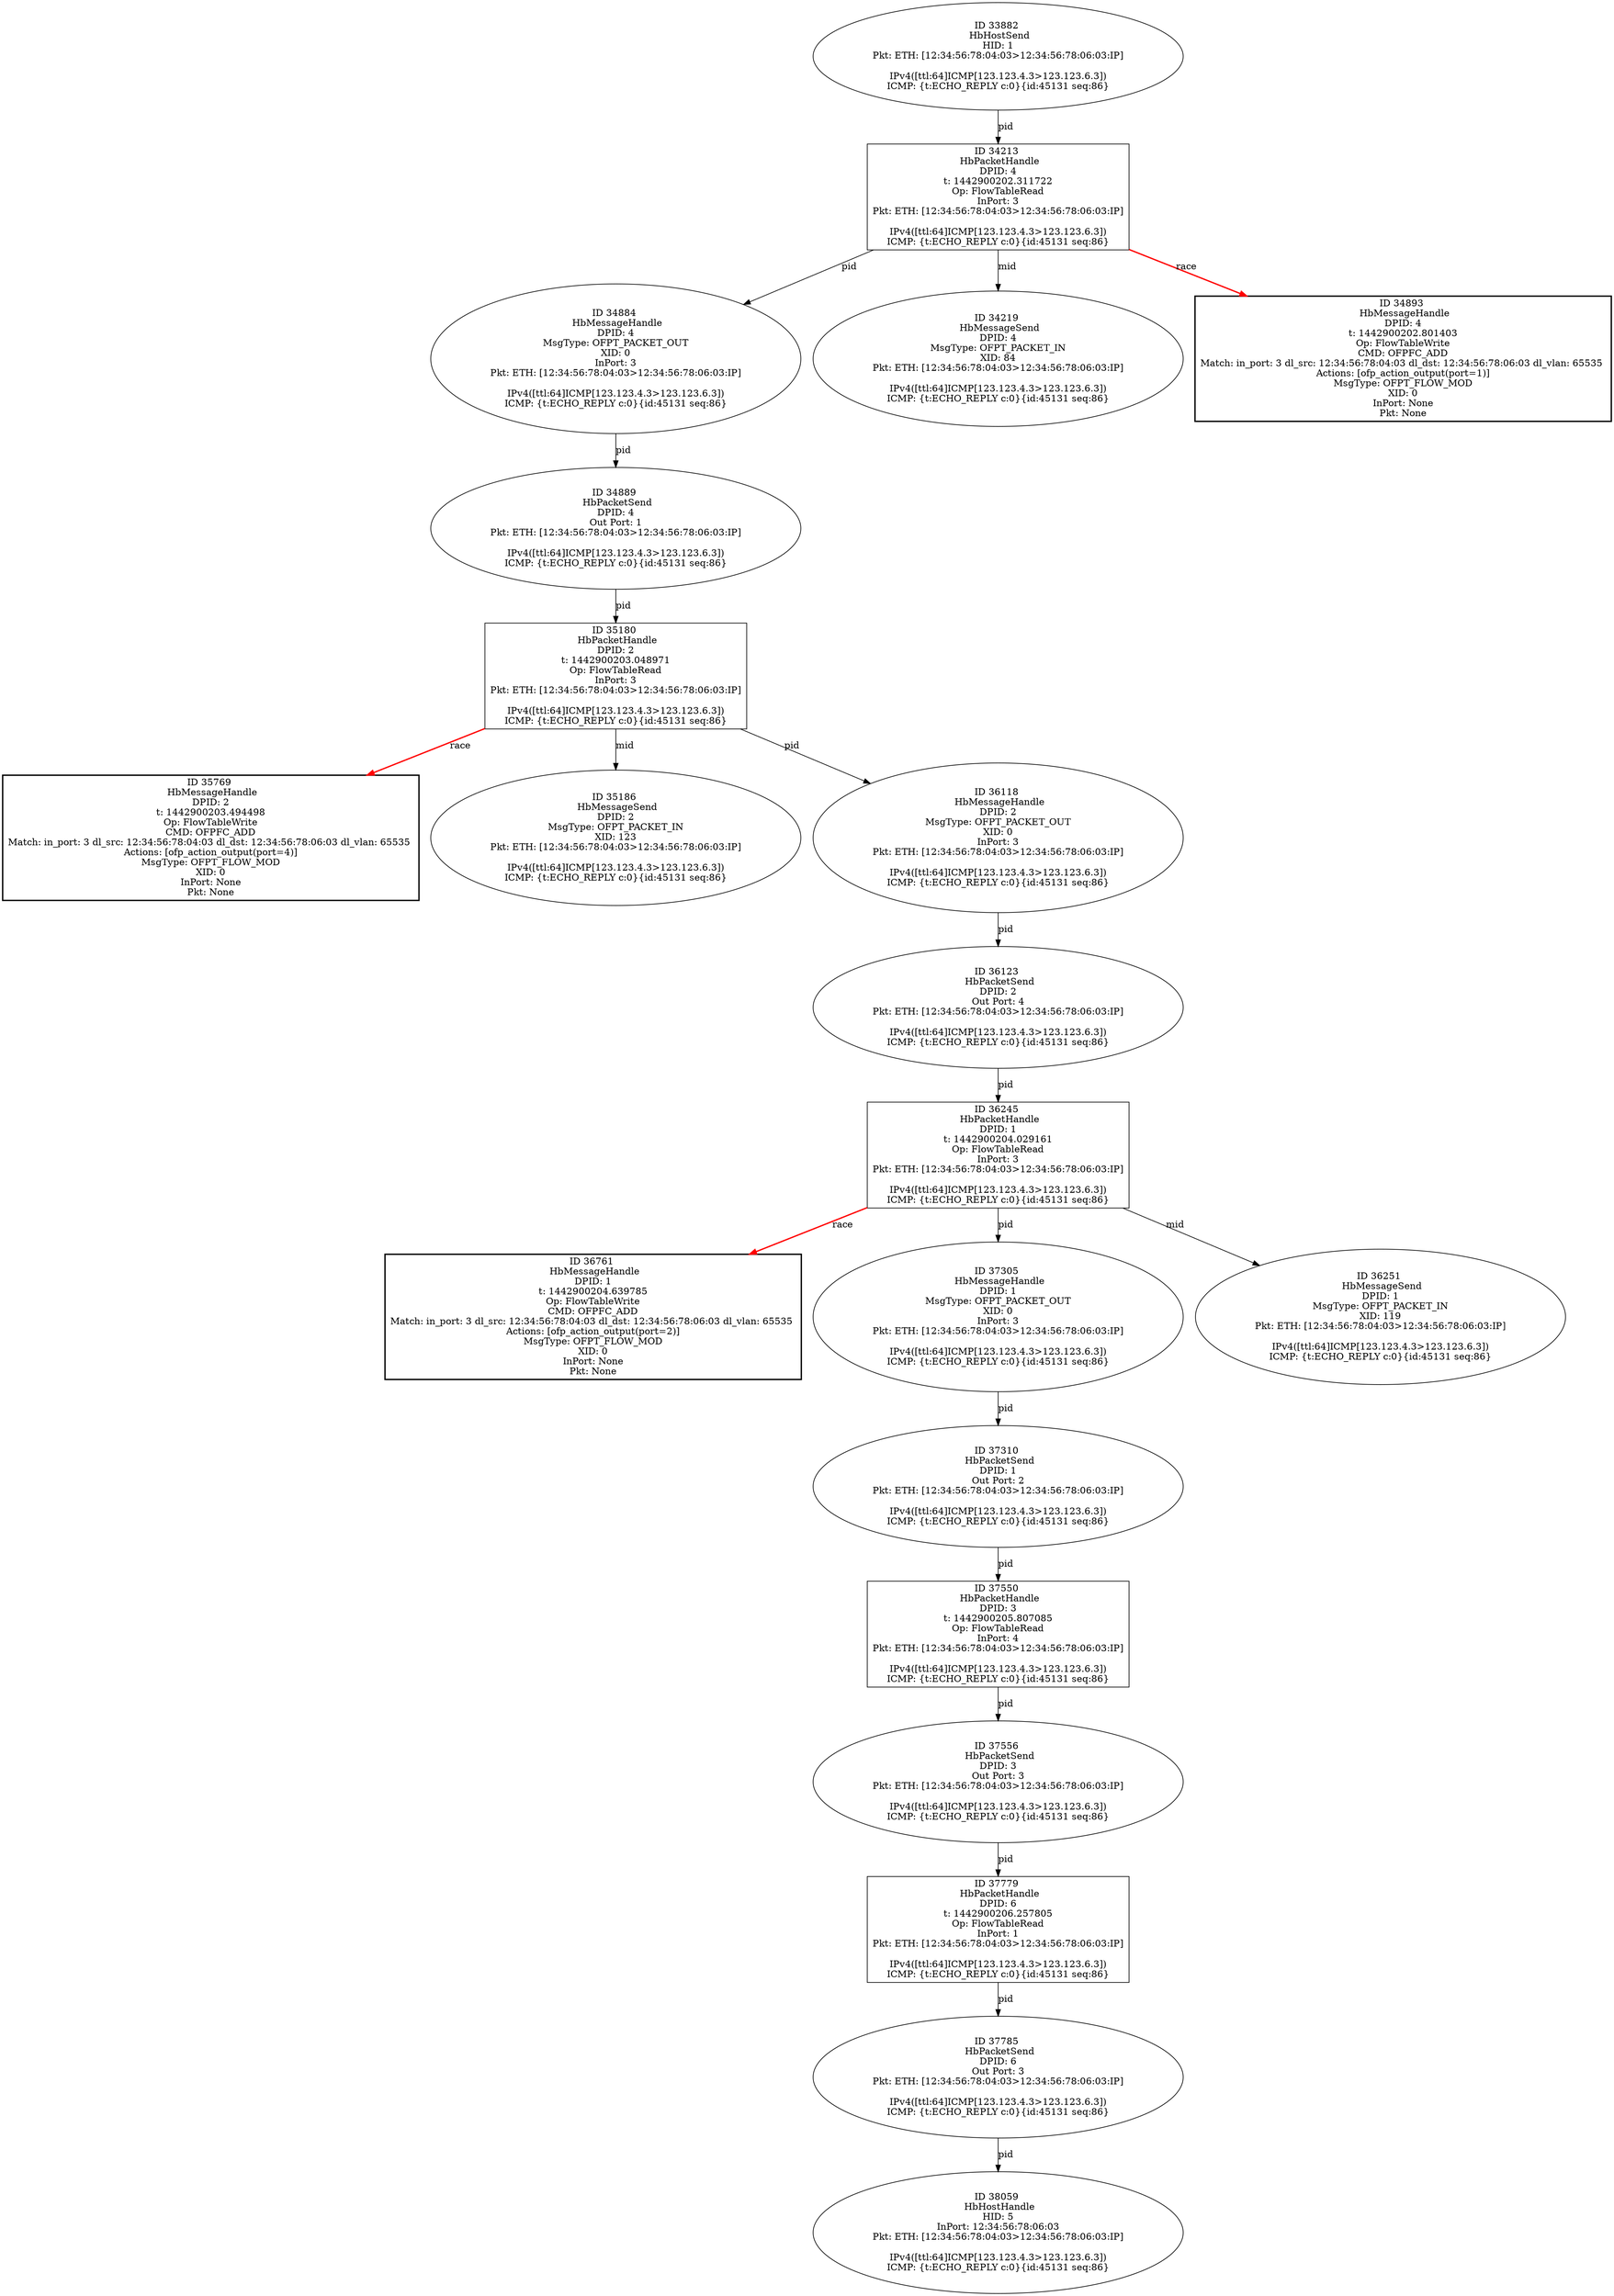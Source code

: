 strict digraph G {
38059 [shape=oval, event=<hb_events.HbHostHandle object at 0x11001e050>, label="ID 38059 
 HbHostHandle
HID: 5
InPort: 12:34:56:78:06:03
Pkt: ETH: [12:34:56:78:04:03>12:34:56:78:06:03:IP]

IPv4([ttl:64]ICMP[123.123.4.3>123.123.6.3])
ICMP: {t:ECHO_REPLY c:0}{id:45131 seq:86}"];
34884 [shape=oval, event=<hb_events.HbMessageHandle object at 0x10f00ded0>, label="ID 34884 
 HbMessageHandle
DPID: 4
MsgType: OFPT_PACKET_OUT
XID: 0
InPort: 3
Pkt: ETH: [12:34:56:78:04:03>12:34:56:78:06:03:IP]

IPv4([ttl:64]ICMP[123.123.4.3>123.123.6.3])
ICMP: {t:ECHO_REPLY c:0}{id:45131 seq:86}"];
34213 [shape=box, event=<hb_events.HbPacketHandle object at 0x10ee29ad0>, label="ID 34213 
 HbPacketHandle
DPID: 4
t: 1442900202.311722
Op: FlowTableRead
InPort: 3
Pkt: ETH: [12:34:56:78:04:03>12:34:56:78:06:03:IP]

IPv4([ttl:64]ICMP[123.123.4.3>123.123.6.3])
ICMP: {t:ECHO_REPLY c:0}{id:45131 seq:86}"];
34889 [shape=oval, event=<hb_events.HbPacketSend object at 0x10f012490>, label="ID 34889 
 HbPacketSend
DPID: 4
Out Port: 1
Pkt: ETH: [12:34:56:78:04:03>12:34:56:78:06:03:IP]

IPv4([ttl:64]ICMP[123.123.4.3>123.123.6.3])
ICMP: {t:ECHO_REPLY c:0}{id:45131 seq:86}"];
34219 [shape=oval, event=<hb_events.HbMessageSend object at 0x10ee36950>, label="ID 34219 
 HbMessageSend
DPID: 4
MsgType: OFPT_PACKET_IN
XID: 84
Pkt: ETH: [12:34:56:78:04:03>12:34:56:78:06:03:IP]

IPv4([ttl:64]ICMP[123.123.4.3>123.123.6.3])
ICMP: {t:ECHO_REPLY c:0}{id:45131 seq:86}"];
35180 [shape=box, event=<hb_events.HbPacketHandle object at 0x10f0e62d0>, label="ID 35180 
 HbPacketHandle
DPID: 2
t: 1442900203.048971
Op: FlowTableRead
InPort: 3
Pkt: ETH: [12:34:56:78:04:03>12:34:56:78:06:03:IP]

IPv4([ttl:64]ICMP[123.123.4.3>123.123.6.3])
ICMP: {t:ECHO_REPLY c:0}{id:45131 seq:86}"];
34893 [shape=box, style=bold, event=<hb_events.HbMessageHandle object at 0x10f00c290>, label="ID 34893 
 HbMessageHandle
DPID: 4
t: 1442900202.801403
Op: FlowTableWrite
CMD: OFPFC_ADD
Match: in_port: 3 dl_src: 12:34:56:78:04:03 dl_dst: 12:34:56:78:06:03 dl_vlan: 65535 
Actions: [ofp_action_output(port=1)]
MsgType: OFPT_FLOW_MOD
XID: 0
InPort: None
Pkt: None"];
37550 [shape=box, event=<hb_events.HbPacketHandle object at 0x10fc51fd0>, label="ID 37550 
 HbPacketHandle
DPID: 3
t: 1442900205.807085
Op: FlowTableRead
InPort: 4
Pkt: ETH: [12:34:56:78:04:03>12:34:56:78:06:03:IP]

IPv4([ttl:64]ICMP[123.123.4.3>123.123.6.3])
ICMP: {t:ECHO_REPLY c:0}{id:45131 seq:86}"];
36761 [shape=box, style=bold, event=<hb_events.HbMessageHandle object at 0x10f8088d0>, label="ID 36761 
 HbMessageHandle
DPID: 1
t: 1442900204.639785
Op: FlowTableWrite
CMD: OFPFC_ADD
Match: in_port: 3 dl_src: 12:34:56:78:04:03 dl_dst: 12:34:56:78:06:03 dl_vlan: 65535 
Actions: [ofp_action_output(port=2)]
MsgType: OFPT_FLOW_MOD
XID: 0
InPort: None
Pkt: None"];
35769 [shape=box, style=bold, event=<hb_events.HbMessageHandle object at 0x10f30b090>, label="ID 35769 
 HbMessageHandle
DPID: 2
t: 1442900203.494498
Op: FlowTableWrite
CMD: OFPFC_ADD
Match: in_port: 3 dl_src: 12:34:56:78:04:03 dl_dst: 12:34:56:78:06:03 dl_vlan: 65535 
Actions: [ofp_action_output(port=4)]
MsgType: OFPT_FLOW_MOD
XID: 0
InPort: None
Pkt: None"];
35186 [shape=oval, event=<hb_events.HbMessageSend object at 0x10f0eda90>, label="ID 35186 
 HbMessageSend
DPID: 2
MsgType: OFPT_PACKET_IN
XID: 123
Pkt: ETH: [12:34:56:78:04:03>12:34:56:78:06:03:IP]

IPv4([ttl:64]ICMP[123.123.4.3>123.123.6.3])
ICMP: {t:ECHO_REPLY c:0}{id:45131 seq:86}"];
37779 [shape=box, event=<hb_events.HbPacketHandle object at 0x10fe030d0>, label="ID 37779 
 HbPacketHandle
DPID: 6
t: 1442900206.257805
Op: FlowTableRead
InPort: 1
Pkt: ETH: [12:34:56:78:04:03>12:34:56:78:06:03:IP]

IPv4([ttl:64]ICMP[123.123.4.3>123.123.6.3])
ICMP: {t:ECHO_REPLY c:0}{id:45131 seq:86}"];
37556 [shape=oval, event=<hb_events.HbPacketSend object at 0x10fc66410>, label="ID 37556 
 HbPacketSend
DPID: 3
Out Port: 3
Pkt: ETH: [12:34:56:78:04:03>12:34:56:78:06:03:IP]

IPv4([ttl:64]ICMP[123.123.4.3>123.123.6.3])
ICMP: {t:ECHO_REPLY c:0}{id:45131 seq:86}"];
36245 [shape=box, event=<hb_events.HbPacketHandle object at 0x10f50a910>, label="ID 36245 
 HbPacketHandle
DPID: 1
t: 1442900204.029161
Op: FlowTableRead
InPort: 3
Pkt: ETH: [12:34:56:78:04:03>12:34:56:78:06:03:IP]

IPv4([ttl:64]ICMP[123.123.4.3>123.123.6.3])
ICMP: {t:ECHO_REPLY c:0}{id:45131 seq:86}"];
36118 [shape=oval, event=<hb_events.HbMessageHandle object at 0x10f4a37d0>, label="ID 36118 
 HbMessageHandle
DPID: 2
MsgType: OFPT_PACKET_OUT
XID: 0
InPort: 3
Pkt: ETH: [12:34:56:78:04:03>12:34:56:78:06:03:IP]

IPv4([ttl:64]ICMP[123.123.4.3>123.123.6.3])
ICMP: {t:ECHO_REPLY c:0}{id:45131 seq:86}"];
37785 [shape=oval, event=<hb_events.HbPacketSend object at 0x10fdf1b90>, label="ID 37785 
 HbPacketSend
DPID: 6
Out Port: 3
Pkt: ETH: [12:34:56:78:04:03>12:34:56:78:06:03:IP]

IPv4([ttl:64]ICMP[123.123.4.3>123.123.6.3])
ICMP: {t:ECHO_REPLY c:0}{id:45131 seq:86}"];
37305 [shape=oval, event=<hb_events.HbMessageHandle object at 0x10fac8d90>, label="ID 37305 
 HbMessageHandle
DPID: 1
MsgType: OFPT_PACKET_OUT
XID: 0
InPort: 3
Pkt: ETH: [12:34:56:78:04:03>12:34:56:78:06:03:IP]

IPv4([ttl:64]ICMP[123.123.4.3>123.123.6.3])
ICMP: {t:ECHO_REPLY c:0}{id:45131 seq:86}"];
33882 [shape=oval, event=<hb_events.HbHostSend object at 0x10ed82190>, label="ID 33882 
 HbHostSend
HID: 1
Pkt: ETH: [12:34:56:78:04:03>12:34:56:78:06:03:IP]

IPv4([ttl:64]ICMP[123.123.4.3>123.123.6.3])
ICMP: {t:ECHO_REPLY c:0}{id:45131 seq:86}"];
36123 [shape=oval, event=<hb_events.HbPacketSend object at 0x10f4a3b90>, label="ID 36123 
 HbPacketSend
DPID: 2
Out Port: 4
Pkt: ETH: [12:34:56:78:04:03>12:34:56:78:06:03:IP]

IPv4([ttl:64]ICMP[123.123.4.3>123.123.6.3])
ICMP: {t:ECHO_REPLY c:0}{id:45131 seq:86}"];
36251 [shape=oval, event=<hb_events.HbMessageSend object at 0x10f518c10>, label="ID 36251 
 HbMessageSend
DPID: 1
MsgType: OFPT_PACKET_IN
XID: 119
Pkt: ETH: [12:34:56:78:04:03>12:34:56:78:06:03:IP]

IPv4([ttl:64]ICMP[123.123.4.3>123.123.6.3])
ICMP: {t:ECHO_REPLY c:0}{id:45131 seq:86}"];
37310 [shape=oval, event=<hb_events.HbPacketSend object at 0x10fae6a50>, label="ID 37310 
 HbPacketSend
DPID: 1
Out Port: 2
Pkt: ETH: [12:34:56:78:04:03>12:34:56:78:06:03:IP]

IPv4([ttl:64]ICMP[123.123.4.3>123.123.6.3])
ICMP: {t:ECHO_REPLY c:0}{id:45131 seq:86}"];
34884 -> 34889  [rel=pid, label=pid];
34213 -> 34219  [rel=mid, label=mid];
34213 -> 34884  [rel=pid, label=pid];
34213 -> 34893  [harmful=True, color=red, style=bold, rel=race, label=race];
34889 -> 35180  [rel=pid, label=pid];
35180 -> 35769  [harmful=True, color=red, style=bold, rel=race, label=race];
35180 -> 35186  [rel=mid, label=mid];
35180 -> 36118  [rel=pid, label=pid];
37550 -> 37556  [rel=pid, label=pid];
37779 -> 37785  [rel=pid, label=pid];
37556 -> 37779  [rel=pid, label=pid];
36245 -> 37305  [rel=pid, label=pid];
36245 -> 36251  [rel=mid, label=mid];
36245 -> 36761  [harmful=True, color=red, style=bold, rel=race, label=race];
36118 -> 36123  [rel=pid, label=pid];
37305 -> 37310  [rel=pid, label=pid];
37785 -> 38059  [rel=pid, label=pid];
33882 -> 34213  [rel=pid, label=pid];
36123 -> 36245  [rel=pid, label=pid];
37310 -> 37550  [rel=pid, label=pid];
}
